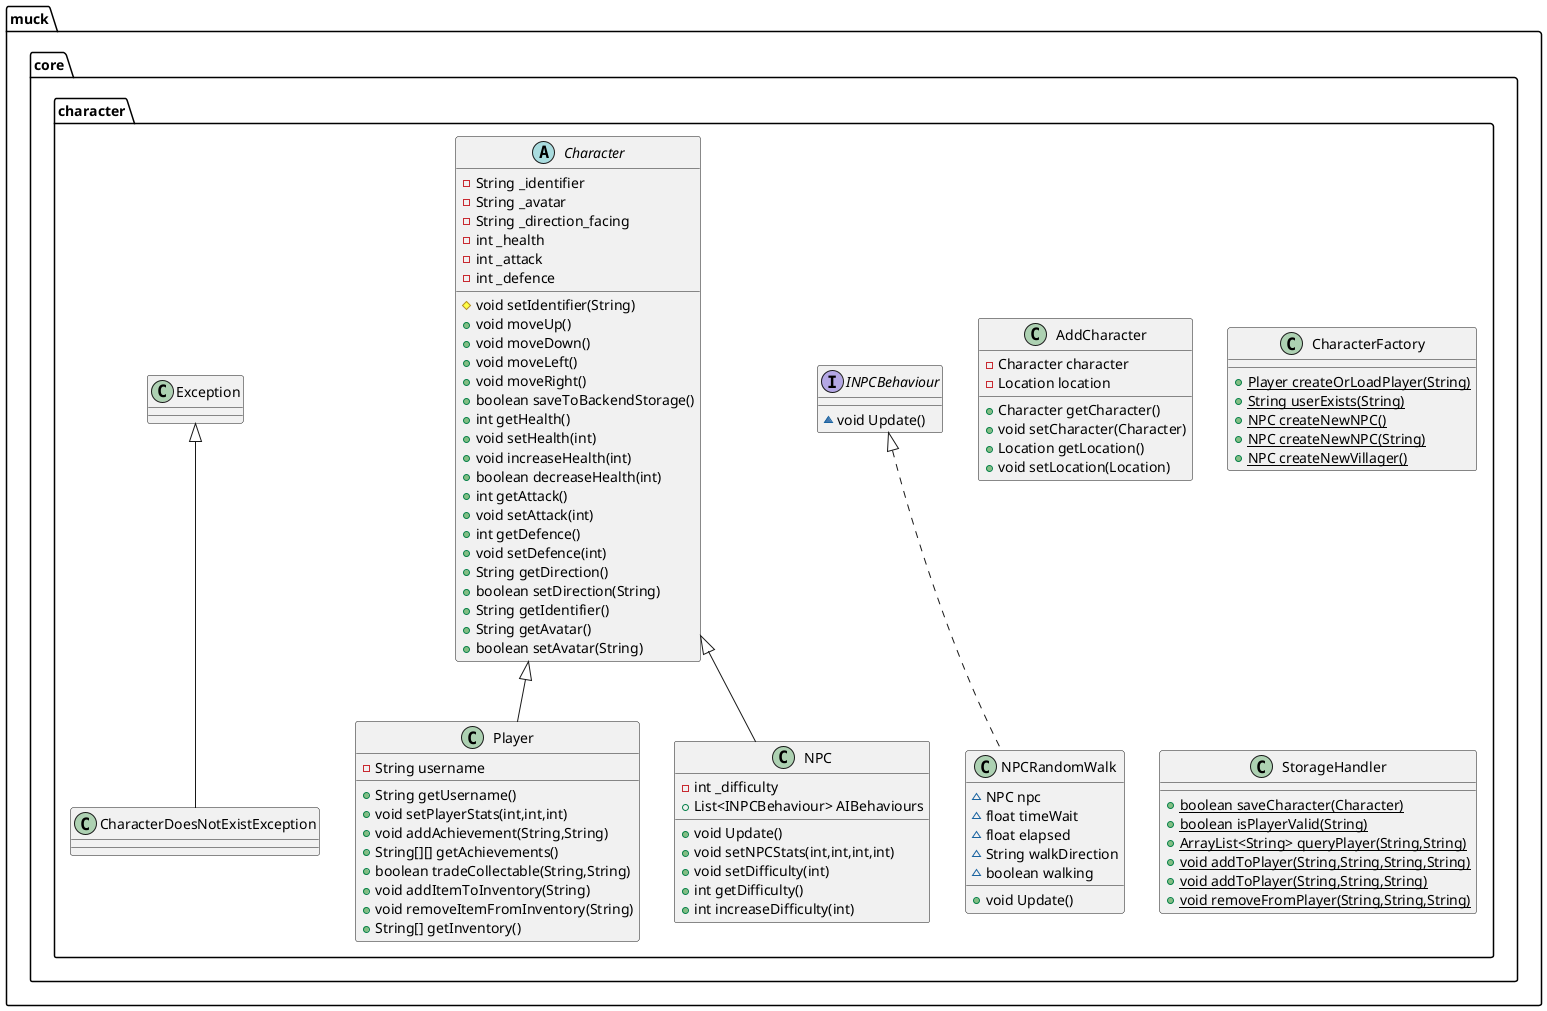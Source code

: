 @startuml
class muck.core.character.CharacterDoesNotExistException {
}
class muck.core.character.AddCharacter {
- Character character
- Location location
+ Character getCharacter()
+ void setCharacter(Character)
+ Location getLocation()
+ void setLocation(Location)
}
interface muck.core.character.INPCBehaviour {
~ void Update()
}
class muck.core.character.Player {
- String username
+ String getUsername()
+ void setPlayerStats(int,int,int)
+ void addAchievement(String,String)
+ String[][] getAchievements()
+ boolean tradeCollectable(String,String)
+ void addItemToInventory(String)
+ void removeItemFromInventory(String)
+ String[] getInventory()
}
class muck.core.character.NPC {
- int _difficulty
+ List<INPCBehaviour> AIBehaviours
+ void Update()
+ void setNPCStats(int,int,int,int)
+ void setDifficulty(int)
+ int getDifficulty()
+ int increaseDifficulty(int)
}
abstract class muck.core.character.Character {
- String _identifier
- String _avatar
- String _direction_facing
- int _health
- int _attack
- int _defence
# void setIdentifier(String)
+ void moveUp()
+ void moveDown()
+ void moveLeft()
+ void moveRight()
+ boolean saveToBackendStorage()
+ int getHealth()
+ void setHealth(int)
+ void increaseHealth(int)
+ boolean decreaseHealth(int)
+ int getAttack()
+ void setAttack(int)
+ int getDefence()
+ void setDefence(int)
+ String getDirection()
+ boolean setDirection(String)
+ String getIdentifier()
+ String getAvatar()
+ boolean setAvatar(String)
}
class muck.core.character.NPCRandomWalk {
~ NPC npc
~ float timeWait
~ float elapsed
~ String walkDirection
~ boolean walking
+ void Update()
}
class muck.core.character.CharacterFactory {
+ {static} Player createOrLoadPlayer(String)
+ {static} String userExists(String)
+ {static} NPC createNewNPC()
+ {static} NPC createNewNPC(String)
+ {static} NPC createNewVillager()
}
class muck.core.character.StorageHandler {
+ {static} boolean saveCharacter(Character)
+ {static} boolean isPlayerValid(String)
+ {static} ArrayList<String> queryPlayer(String,String)
+ {static} void addToPlayer(String,String,String,String)
+ {static} void addToPlayer(String,String,String)
+ {static} void removeFromPlayer(String,String,String)
}


muck.core.character.Exception <|-- muck.core.character.CharacterDoesNotExistException
muck.core.character.Character <|-- muck.core.character.Player
muck.core.character.Character <|-- muck.core.character.NPC
muck.core.character.INPCBehaviour <|.. muck.core.character.NPCRandomWalk
@enduml